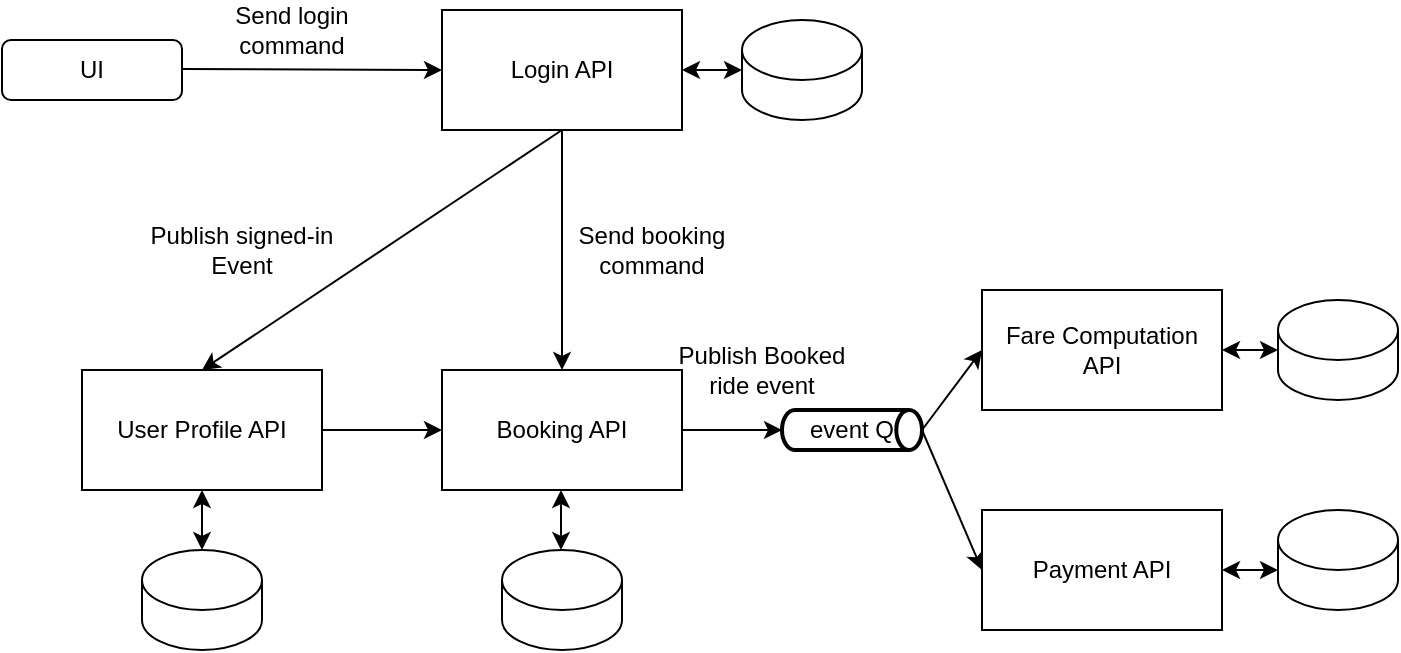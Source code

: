 <mxfile version="14.0.3" type="device"><diagram id="7TpMcqI8v9lHcbIcIEgV" name="Page-1"><mxGraphModel dx="1026" dy="358" grid="1" gridSize="10" guides="1" tooltips="1" connect="1" arrows="1" fold="1" page="1" pageScale="1" pageWidth="827" pageHeight="1169" math="0" shadow="0"><root><mxCell id="0"/><mxCell id="1" parent="0"/><mxCell id="_0TlJKtg4ClwEfvp4Whe-1" value="Login API" style="rounded=0;whiteSpace=wrap;html=1;" parent="1" vertex="1"><mxGeometry x="330" y="80" width="120" height="60" as="geometry"/></mxCell><mxCell id="_0TlJKtg4ClwEfvp4Whe-6" value="" style="endArrow=classic;html=1;entryX=0;entryY=0.5;entryDx=0;entryDy=0;" parent="1" target="_0TlJKtg4ClwEfvp4Whe-1" edge="1"><mxGeometry width="50" height="50" relative="1" as="geometry"><mxPoint x="200" y="109.5" as="sourcePoint"/><mxPoint x="240" y="109.5" as="targetPoint"/></mxGeometry></mxCell><mxCell id="_0TlJKtg4ClwEfvp4Whe-7" value="" style="shape=cylinder3;whiteSpace=wrap;html=1;boundedLbl=1;backgroundOutline=1;size=15;" parent="1" vertex="1"><mxGeometry x="180" y="350" width="60" height="50" as="geometry"/></mxCell><mxCell id="_0TlJKtg4ClwEfvp4Whe-8" value="" style="shape=cylinder3;whiteSpace=wrap;html=1;boundedLbl=1;backgroundOutline=1;size=15;" parent="1" vertex="1"><mxGeometry x="360" y="350" width="60" height="50" as="geometry"/></mxCell><mxCell id="_0TlJKtg4ClwEfvp4Whe-9" value="" style="shape=cylinder3;whiteSpace=wrap;html=1;boundedLbl=1;backgroundOutline=1;size=15;" parent="1" vertex="1"><mxGeometry x="748" y="330" width="60" height="50" as="geometry"/></mxCell><mxCell id="_0TlJKtg4ClwEfvp4Whe-10" value="" style="shape=cylinder3;whiteSpace=wrap;html=1;boundedLbl=1;backgroundOutline=1;size=15;" parent="1" vertex="1"><mxGeometry x="748" y="225" width="60" height="50" as="geometry"/></mxCell><mxCell id="_0TlJKtg4ClwEfvp4Whe-11" value="" style="endArrow=classic;startArrow=classic;html=1;exitX=0.5;exitY=0;exitDx=0;exitDy=0;exitPerimeter=0;" parent="1" source="_0TlJKtg4ClwEfvp4Whe-7" edge="1"><mxGeometry width="50" height="50" relative="1" as="geometry"><mxPoint x="210" y="340" as="sourcePoint"/><mxPoint x="210" y="320" as="targetPoint"/></mxGeometry></mxCell><mxCell id="_0TlJKtg4ClwEfvp4Whe-12" value="" style="endArrow=classic;startArrow=classic;html=1;entryX=0.5;entryY=1;entryDx=0;entryDy=0;exitX=0.5;exitY=0;exitDx=0;exitDy=0;exitPerimeter=0;" parent="1" edge="1"><mxGeometry width="50" height="50" relative="1" as="geometry"><mxPoint x="389.5" y="350" as="sourcePoint"/><mxPoint x="389.5" y="320" as="targetPoint"/></mxGeometry></mxCell><mxCell id="_0TlJKtg4ClwEfvp4Whe-13" value="" style="endArrow=classic;startArrow=classic;html=1;entryX=1;entryY=0.5;entryDx=0;entryDy=0;exitX=0;exitY=0;exitDx=0;exitDy=30;exitPerimeter=0;" parent="1" source="_0TlJKtg4ClwEfvp4Whe-9" target="1SqhT9LEzet11Zgk9ClG-4" edge="1"><mxGeometry width="50" height="50" relative="1" as="geometry"><mxPoint x="647.5" y="440" as="sourcePoint"/><mxPoint x="647.5" y="410" as="targetPoint"/></mxGeometry></mxCell><mxCell id="_0TlJKtg4ClwEfvp4Whe-14" value="" style="endArrow=classic;startArrow=classic;html=1;entryX=0;entryY=0.5;entryDx=0;entryDy=0;exitX=1;exitY=0.5;exitDx=0;exitDy=0;entryPerimeter=0;" parent="1" source="1SqhT9LEzet11Zgk9ClG-3" target="_0TlJKtg4ClwEfvp4Whe-10" edge="1"><mxGeometry width="50" height="50" relative="1" as="geometry"><mxPoint x="748" y="300" as="sourcePoint"/><mxPoint x="748" y="270" as="targetPoint"/></mxGeometry></mxCell><mxCell id="_0TlJKtg4ClwEfvp4Whe-15" value="UI" style="rounded=1;whiteSpace=wrap;html=1;" parent="1" vertex="1"><mxGeometry x="110" y="95" width="90" height="30" as="geometry"/></mxCell><mxCell id="_0TlJKtg4ClwEfvp4Whe-16" value="" style="shape=cylinder3;whiteSpace=wrap;html=1;boundedLbl=1;backgroundOutline=1;size=15;" parent="1" vertex="1"><mxGeometry x="480" y="85" width="60" height="50" as="geometry"/></mxCell><mxCell id="_0TlJKtg4ClwEfvp4Whe-17" value="" style="endArrow=classic;startArrow=classic;html=1;exitX=1;exitY=0.5;exitDx=0;exitDy=0;entryX=0;entryY=0.5;entryDx=0;entryDy=0;entryPerimeter=0;" parent="1" source="_0TlJKtg4ClwEfvp4Whe-1" target="_0TlJKtg4ClwEfvp4Whe-16" edge="1"><mxGeometry width="50" height="50" relative="1" as="geometry"><mxPoint x="440" y="220" as="sourcePoint"/><mxPoint x="490" y="170" as="targetPoint"/></mxGeometry></mxCell><mxCell id="_0TlJKtg4ClwEfvp4Whe-18" value="Send login command" style="text;html=1;strokeColor=none;fillColor=none;align=center;verticalAlign=middle;whiteSpace=wrap;rounded=0;" parent="1" vertex="1"><mxGeometry x="210" y="80" width="90" height="20" as="geometry"/></mxCell><mxCell id="_0TlJKtg4ClwEfvp4Whe-19" value="" style="endArrow=classic;html=1;exitX=0.5;exitY=1;exitDx=0;exitDy=0;entryX=0.5;entryY=0;entryDx=0;entryDy=0;" parent="1" source="_0TlJKtg4ClwEfvp4Whe-1" target="1SqhT9LEzet11Zgk9ClG-2" edge="1"><mxGeometry width="50" height="50" relative="1" as="geometry"><mxPoint x="440" y="260" as="sourcePoint"/><mxPoint x="490" y="210" as="targetPoint"/></mxGeometry></mxCell><mxCell id="_0TlJKtg4ClwEfvp4Whe-20" value="Send booking command" style="text;html=1;strokeColor=none;fillColor=none;align=center;verticalAlign=middle;whiteSpace=wrap;rounded=0;" parent="1" vertex="1"><mxGeometry x="390" y="190" width="90" height="20" as="geometry"/></mxCell><mxCell id="_0TlJKtg4ClwEfvp4Whe-21" value="" style="endArrow=classic;html=1;entryX=0.5;entryY=0;entryDx=0;entryDy=0;exitX=0.5;exitY=1;exitDx=0;exitDy=0;" parent="1" source="_0TlJKtg4ClwEfvp4Whe-1" target="1SqhT9LEzet11Zgk9ClG-1" edge="1"><mxGeometry width="50" height="50" relative="1" as="geometry"><mxPoint x="210" y="160" as="sourcePoint"/><mxPoint x="280" y="170" as="targetPoint"/></mxGeometry></mxCell><mxCell id="_0TlJKtg4ClwEfvp4Whe-22" value="Publish signed-in Event" style="text;html=1;strokeColor=none;fillColor=none;align=center;verticalAlign=middle;whiteSpace=wrap;rounded=0;" parent="1" vertex="1"><mxGeometry x="180" y="190" width="100" height="20" as="geometry"/></mxCell><mxCell id="_0TlJKtg4ClwEfvp4Whe-23" value="" style="endArrow=classic;html=1;exitX=1;exitY=0.5;exitDx=0;exitDy=0;entryX=0;entryY=0.5;entryDx=0;entryDy=0;entryPerimeter=0;" parent="1" edge="1" target="_0TlJKtg4ClwEfvp4Whe-25"><mxGeometry width="50" height="50" relative="1" as="geometry"><mxPoint x="450" y="290" as="sourcePoint"/><mxPoint x="510" y="230" as="targetPoint"/></mxGeometry></mxCell><mxCell id="_0TlJKtg4ClwEfvp4Whe-24" value="Publish Booked ride event" style="text;html=1;strokeColor=none;fillColor=none;align=center;verticalAlign=middle;whiteSpace=wrap;rounded=0;" parent="1" vertex="1"><mxGeometry x="440" y="250" width="100" height="20" as="geometry"/></mxCell><mxCell id="_0TlJKtg4ClwEfvp4Whe-25" value="event Q" style="strokeWidth=2;html=1;shape=mxgraph.flowchart.direct_data;whiteSpace=wrap;align=center;" parent="1" vertex="1"><mxGeometry x="500" y="280" width="70" height="20" as="geometry"/></mxCell><mxCell id="_0TlJKtg4ClwEfvp4Whe-26" value="" style="endArrow=classic;html=1;entryX=0;entryY=0.5;entryDx=0;entryDy=0;exitX=1;exitY=0.5;exitDx=0;exitDy=0;exitPerimeter=0;" parent="1" source="_0TlJKtg4ClwEfvp4Whe-25" target="1SqhT9LEzet11Zgk9ClG-3" edge="1"><mxGeometry width="50" height="50" relative="1" as="geometry"><mxPoint x="500" y="300" as="sourcePoint"/><mxPoint x="550" y="250" as="targetPoint"/></mxGeometry></mxCell><mxCell id="_0TlJKtg4ClwEfvp4Whe-27" value="" style="endArrow=classic;html=1;exitX=1;exitY=0.5;exitDx=0;exitDy=0;exitPerimeter=0;entryX=0;entryY=0.5;entryDx=0;entryDy=0;" parent="1" source="_0TlJKtg4ClwEfvp4Whe-25" edge="1" target="1SqhT9LEzet11Zgk9ClG-4"><mxGeometry width="50" height="50" relative="1" as="geometry"><mxPoint x="500" y="390" as="sourcePoint"/><mxPoint x="550" y="340" as="targetPoint"/></mxGeometry></mxCell><mxCell id="1SqhT9LEzet11Zgk9ClG-1" value="User Profile API" style="rounded=0;whiteSpace=wrap;html=1;" vertex="1" parent="1"><mxGeometry x="150" y="260" width="120" height="60" as="geometry"/></mxCell><mxCell id="1SqhT9LEzet11Zgk9ClG-2" value="Booking API" style="rounded=0;whiteSpace=wrap;html=1;" vertex="1" parent="1"><mxGeometry x="330" y="260" width="120" height="60" as="geometry"/></mxCell><mxCell id="1SqhT9LEzet11Zgk9ClG-3" value="Fare Computation API" style="rounded=0;whiteSpace=wrap;html=1;" vertex="1" parent="1"><mxGeometry x="600" y="220" width="120" height="60" as="geometry"/></mxCell><mxCell id="1SqhT9LEzet11Zgk9ClG-4" value="Payment API" style="rounded=0;whiteSpace=wrap;html=1;" vertex="1" parent="1"><mxGeometry x="600" y="330" width="120" height="60" as="geometry"/></mxCell><mxCell id="1SqhT9LEzet11Zgk9ClG-7" value="" style="endArrow=classic;html=1;exitX=1;exitY=0.5;exitDx=0;exitDy=0;" edge="1" parent="1" source="1SqhT9LEzet11Zgk9ClG-1"><mxGeometry width="50" height="50" relative="1" as="geometry"><mxPoint x="520" y="320" as="sourcePoint"/><mxPoint x="330" y="290" as="targetPoint"/></mxGeometry></mxCell></root></mxGraphModel></diagram></mxfile>